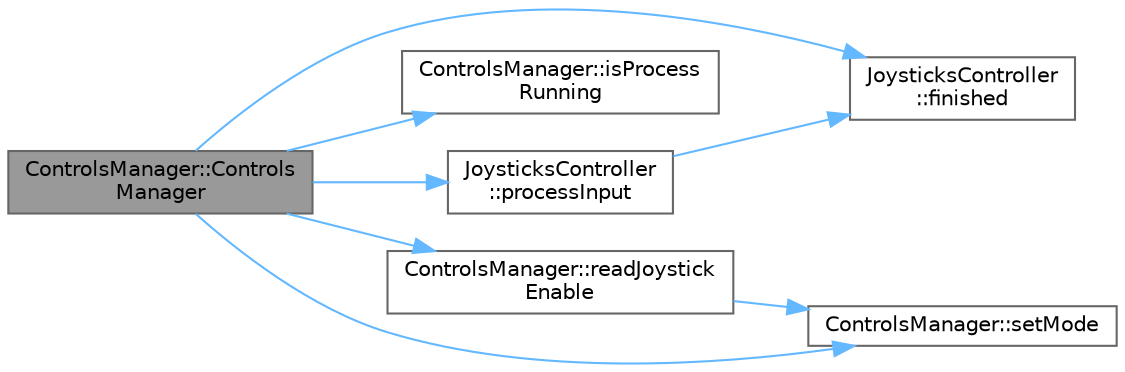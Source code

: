 digraph "ControlsManager::ControlsManager"
{
 // LATEX_PDF_SIZE
  bgcolor="transparent";
  edge [fontname=Helvetica,fontsize=10,labelfontname=Helvetica,labelfontsize=10];
  node [fontname=Helvetica,fontsize=10,shape=box,height=0.2,width=0.4];
  rankdir="LR";
  Node1 [id="Node000001",label="ControlsManager::Controls\lManager",height=0.2,width=0.4,color="gray40", fillcolor="grey60", style="filled", fontcolor="black",tooltip="Constructs a ControlsManager object."];
  Node1 -> Node2 [id="edge1_Node000001_Node000002",color="steelblue1",style="solid",tooltip=" "];
  Node2 [id="Node000002",label="JoysticksController\l::finished",height=0.2,width=0.4,color="grey40", fillcolor="white", style="filled",URL="$classJoysticksController.html#ad065a02230d5d45dda7bb3b33a3dc6c3",tooltip=" "];
  Node1 -> Node3 [id="edge2_Node000001_Node000003",color="steelblue1",style="solid",tooltip=" "];
  Node3 [id="Node000003",label="ControlsManager::isProcess\lRunning",height=0.2,width=0.4,color="grey40", fillcolor="white", style="filled",URL="$classControlsManager.html#a7c12f7aeb433c924a74a050c71d34d1d",tooltip="Check if a process is running."];
  Node1 -> Node4 [id="edge3_Node000001_Node000004",color="steelblue1",style="solid",tooltip=" "];
  Node4 [id="Node000004",label="JoysticksController\l::processInput",height=0.2,width=0.4,color="grey40", fillcolor="white", style="filled",URL="$classJoysticksController.html#aaa71502b42d13353d35c9a6f35789209",tooltip="Runs the joystick controller loop."];
  Node4 -> Node2 [id="edge4_Node000004_Node000002",color="steelblue1",style="solid",tooltip=" "];
  Node1 -> Node5 [id="edge5_Node000001_Node000005",color="steelblue1",style="solid",tooltip=" "];
  Node5 [id="Node000005",label="ControlsManager::readJoystick\lEnable",height=0.2,width=0.4,color="grey40", fillcolor="white", style="filled",URL="$classControlsManager.html#a054951ef02cff415b8383706df4f2318",tooltip="Reads joystick enable status."];
  Node5 -> Node6 [id="edge6_Node000005_Node000006",color="steelblue1",style="solid",tooltip=" "];
  Node6 [id="Node000006",label="ControlsManager::setMode",height=0.2,width=0.4,color="grey40", fillcolor="white", style="filled",URL="$classControlsManager.html#aa925f92fc442ed25200f3bcd0df3d08a",tooltip="Sets the driving mode."];
  Node1 -> Node6 [id="edge7_Node000001_Node000006",color="steelblue1",style="solid",tooltip=" "];
}

